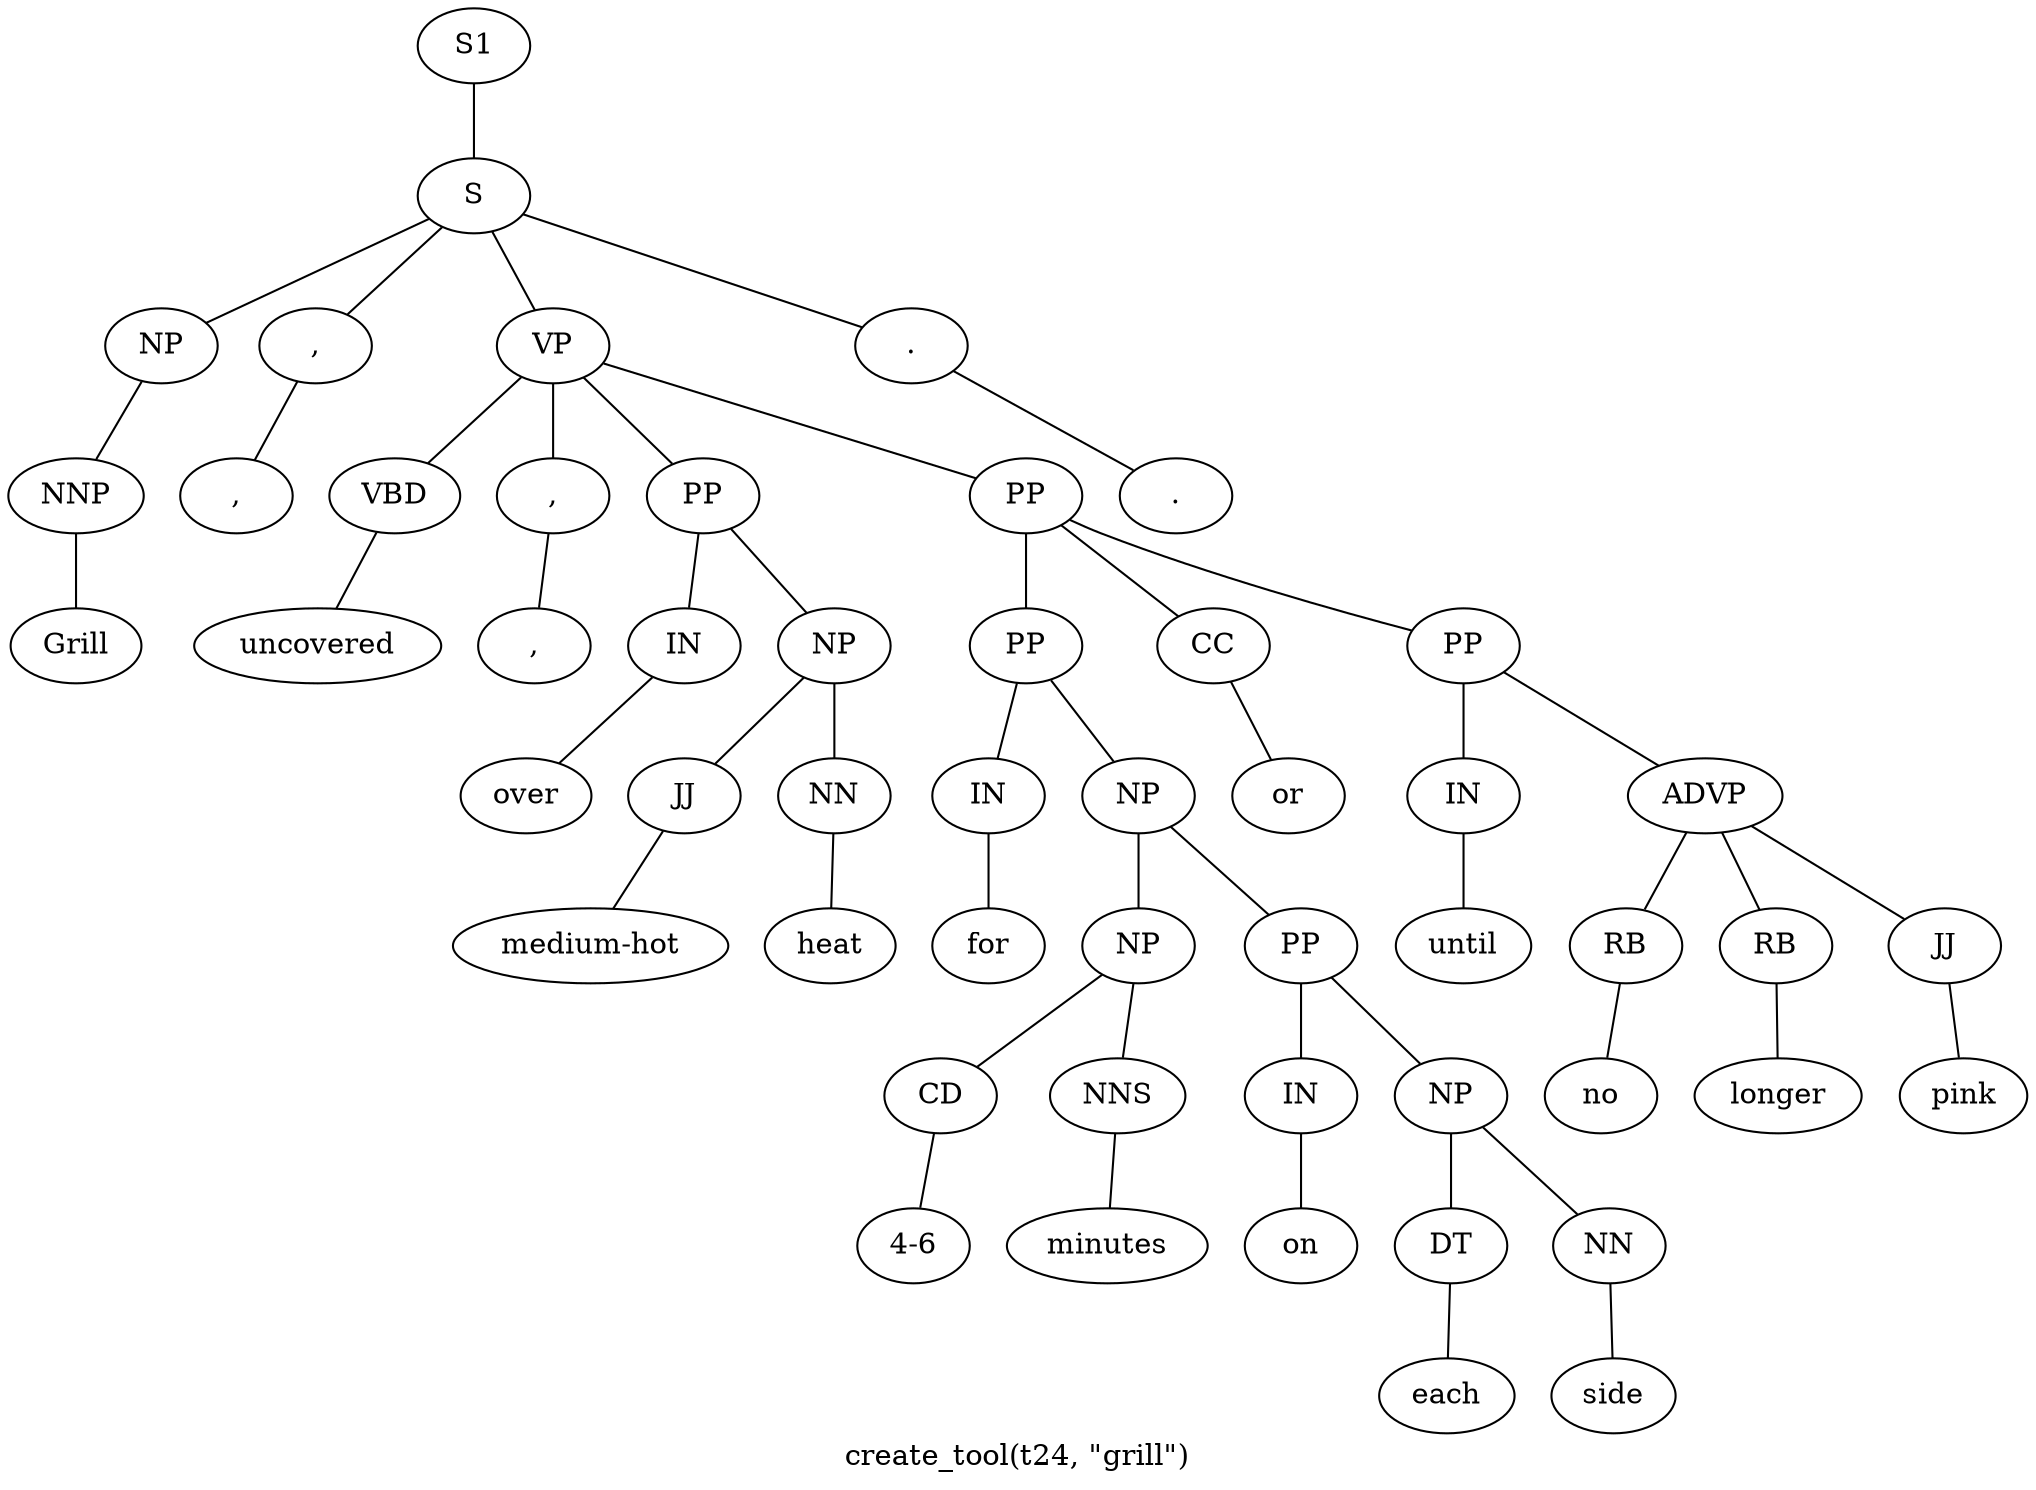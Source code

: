 graph SyntaxGraph {
	label = "create_tool(t24, \"grill\")";
	Node0 [label="S1"];
	Node1 [label="S"];
	Node2 [label="NP"];
	Node3 [label="NNP"];
	Node4 [label="Grill"];
	Node5 [label=","];
	Node6 [label=","];
	Node7 [label="VP"];
	Node8 [label="VBD"];
	Node9 [label="uncovered"];
	Node10 [label=","];
	Node11 [label=","];
	Node12 [label="PP"];
	Node13 [label="IN"];
	Node14 [label="over"];
	Node15 [label="NP"];
	Node16 [label="JJ"];
	Node17 [label="medium-hot"];
	Node18 [label="NN"];
	Node19 [label="heat"];
	Node20 [label="PP"];
	Node21 [label="PP"];
	Node22 [label="IN"];
	Node23 [label="for"];
	Node24 [label="NP"];
	Node25 [label="NP"];
	Node26 [label="CD"];
	Node27 [label="4-6"];
	Node28 [label="NNS"];
	Node29 [label="minutes"];
	Node30 [label="PP"];
	Node31 [label="IN"];
	Node32 [label="on"];
	Node33 [label="NP"];
	Node34 [label="DT"];
	Node35 [label="each"];
	Node36 [label="NN"];
	Node37 [label="side"];
	Node38 [label="CC"];
	Node39 [label="or"];
	Node40 [label="PP"];
	Node41 [label="IN"];
	Node42 [label="until"];
	Node43 [label="ADVP"];
	Node44 [label="RB"];
	Node45 [label="no"];
	Node46 [label="RB"];
	Node47 [label="longer"];
	Node48 [label="JJ"];
	Node49 [label="pink"];
	Node50 [label="."];
	Node51 [label="."];

	Node0 -- Node1;
	Node1 -- Node2;
	Node1 -- Node5;
	Node1 -- Node7;
	Node1 -- Node50;
	Node2 -- Node3;
	Node3 -- Node4;
	Node5 -- Node6;
	Node7 -- Node8;
	Node7 -- Node10;
	Node7 -- Node12;
	Node7 -- Node20;
	Node8 -- Node9;
	Node10 -- Node11;
	Node12 -- Node13;
	Node12 -- Node15;
	Node13 -- Node14;
	Node15 -- Node16;
	Node15 -- Node18;
	Node16 -- Node17;
	Node18 -- Node19;
	Node20 -- Node21;
	Node20 -- Node38;
	Node20 -- Node40;
	Node21 -- Node22;
	Node21 -- Node24;
	Node22 -- Node23;
	Node24 -- Node25;
	Node24 -- Node30;
	Node25 -- Node26;
	Node25 -- Node28;
	Node26 -- Node27;
	Node28 -- Node29;
	Node30 -- Node31;
	Node30 -- Node33;
	Node31 -- Node32;
	Node33 -- Node34;
	Node33 -- Node36;
	Node34 -- Node35;
	Node36 -- Node37;
	Node38 -- Node39;
	Node40 -- Node41;
	Node40 -- Node43;
	Node41 -- Node42;
	Node43 -- Node44;
	Node43 -- Node46;
	Node43 -- Node48;
	Node44 -- Node45;
	Node46 -- Node47;
	Node48 -- Node49;
	Node50 -- Node51;
}
